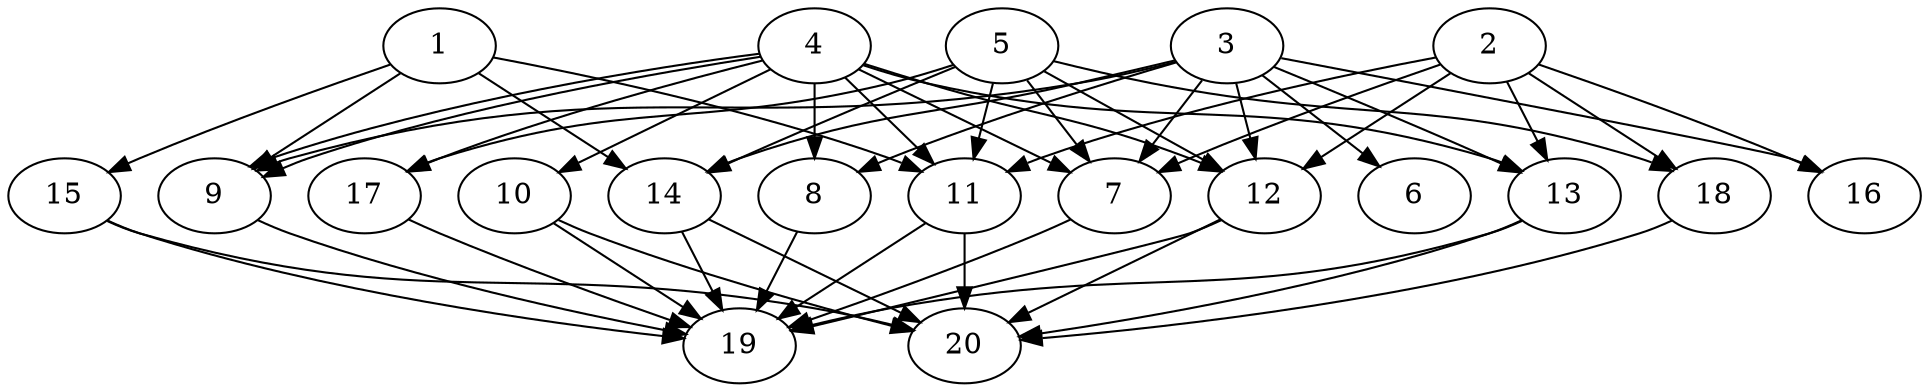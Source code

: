 // DAG automatically generated by daggen at Wed Jul 24 21:20:07 2019
// ./daggen --dot -n 20 --ccr 0.5 --fat 0.8 --regular 0.5 --density 0.8 --mindata 5242880 --maxdata 52428800 
digraph G {
  1 [size="45275136", alpha="0.02", expect_size="22637568"] 
  1 -> 9 [size ="22637568"]
  1 -> 11 [size ="22637568"]
  1 -> 14 [size ="22637568"]
  1 -> 15 [size ="22637568"]
  2 [size="59955200", alpha="0.20", expect_size="29977600"] 
  2 -> 7 [size ="29977600"]
  2 -> 11 [size ="29977600"]
  2 -> 12 [size ="29977600"]
  2 -> 13 [size ="29977600"]
  2 -> 16 [size ="29977600"]
  2 -> 18 [size ="29977600"]
  3 [size="42113024", alpha="0.11", expect_size="21056512"] 
  3 -> 6 [size ="21056512"]
  3 -> 7 [size ="21056512"]
  3 -> 8 [size ="21056512"]
  3 -> 9 [size ="21056512"]
  3 -> 12 [size ="21056512"]
  3 -> 13 [size ="21056512"]
  3 -> 14 [size ="21056512"]
  3 -> 16 [size ="21056512"]
  4 [size="46985216", alpha="0.02", expect_size="23492608"] 
  4 -> 7 [size ="23492608"]
  4 -> 8 [size ="23492608"]
  4 -> 9 [size ="23492608"]
  4 -> 9 [size ="23492608"]
  4 -> 10 [size ="23492608"]
  4 -> 11 [size ="23492608"]
  4 -> 12 [size ="23492608"]
  4 -> 13 [size ="23492608"]
  4 -> 17 [size ="23492608"]
  5 [size="64790528", alpha="0.01", expect_size="32395264"] 
  5 -> 7 [size ="32395264"]
  5 -> 11 [size ="32395264"]
  5 -> 12 [size ="32395264"]
  5 -> 14 [size ="32395264"]
  5 -> 17 [size ="32395264"]
  5 -> 18 [size ="32395264"]
  6 [size="30195712", alpha="0.08", expect_size="15097856"] 
  7 [size="23881728", alpha="0.09", expect_size="11940864"] 
  7 -> 19 [size ="11940864"]
  8 [size="93849600", alpha="0.14", expect_size="46924800"] 
  8 -> 19 [size ="46924800"]
  9 [size="46651392", alpha="0.15", expect_size="23325696"] 
  9 -> 19 [size ="23325696"]
  10 [size="43220992", alpha="0.12", expect_size="21610496"] 
  10 -> 19 [size ="21610496"]
  10 -> 20 [size ="21610496"]
  11 [size="100972544", alpha="0.18", expect_size="50486272"] 
  11 -> 19 [size ="50486272"]
  11 -> 20 [size ="50486272"]
  12 [size="14886912", alpha="0.07", expect_size="7443456"] 
  12 -> 19 [size ="7443456"]
  12 -> 20 [size ="7443456"]
  13 [size="13922304", alpha="0.13", expect_size="6961152"] 
  13 -> 19 [size ="6961152"]
  13 -> 20 [size ="6961152"]
  14 [size="66121728", alpha="0.01", expect_size="33060864"] 
  14 -> 19 [size ="33060864"]
  14 -> 20 [size ="33060864"]
  15 [size="76189696", alpha="0.13", expect_size="38094848"] 
  15 -> 19 [size ="38094848"]
  15 -> 20 [size ="38094848"]
  16 [size="82317312", alpha="0.13", expect_size="41158656"] 
  17 [size="27604992", alpha="0.18", expect_size="13802496"] 
  17 -> 19 [size ="13802496"]
  18 [size="68544512", alpha="0.12", expect_size="34272256"] 
  18 -> 20 [size ="34272256"]
  19 [size="42442752", alpha="0.12", expect_size="21221376"] 
  20 [size="17620992", alpha="0.13", expect_size="8810496"] 
}

